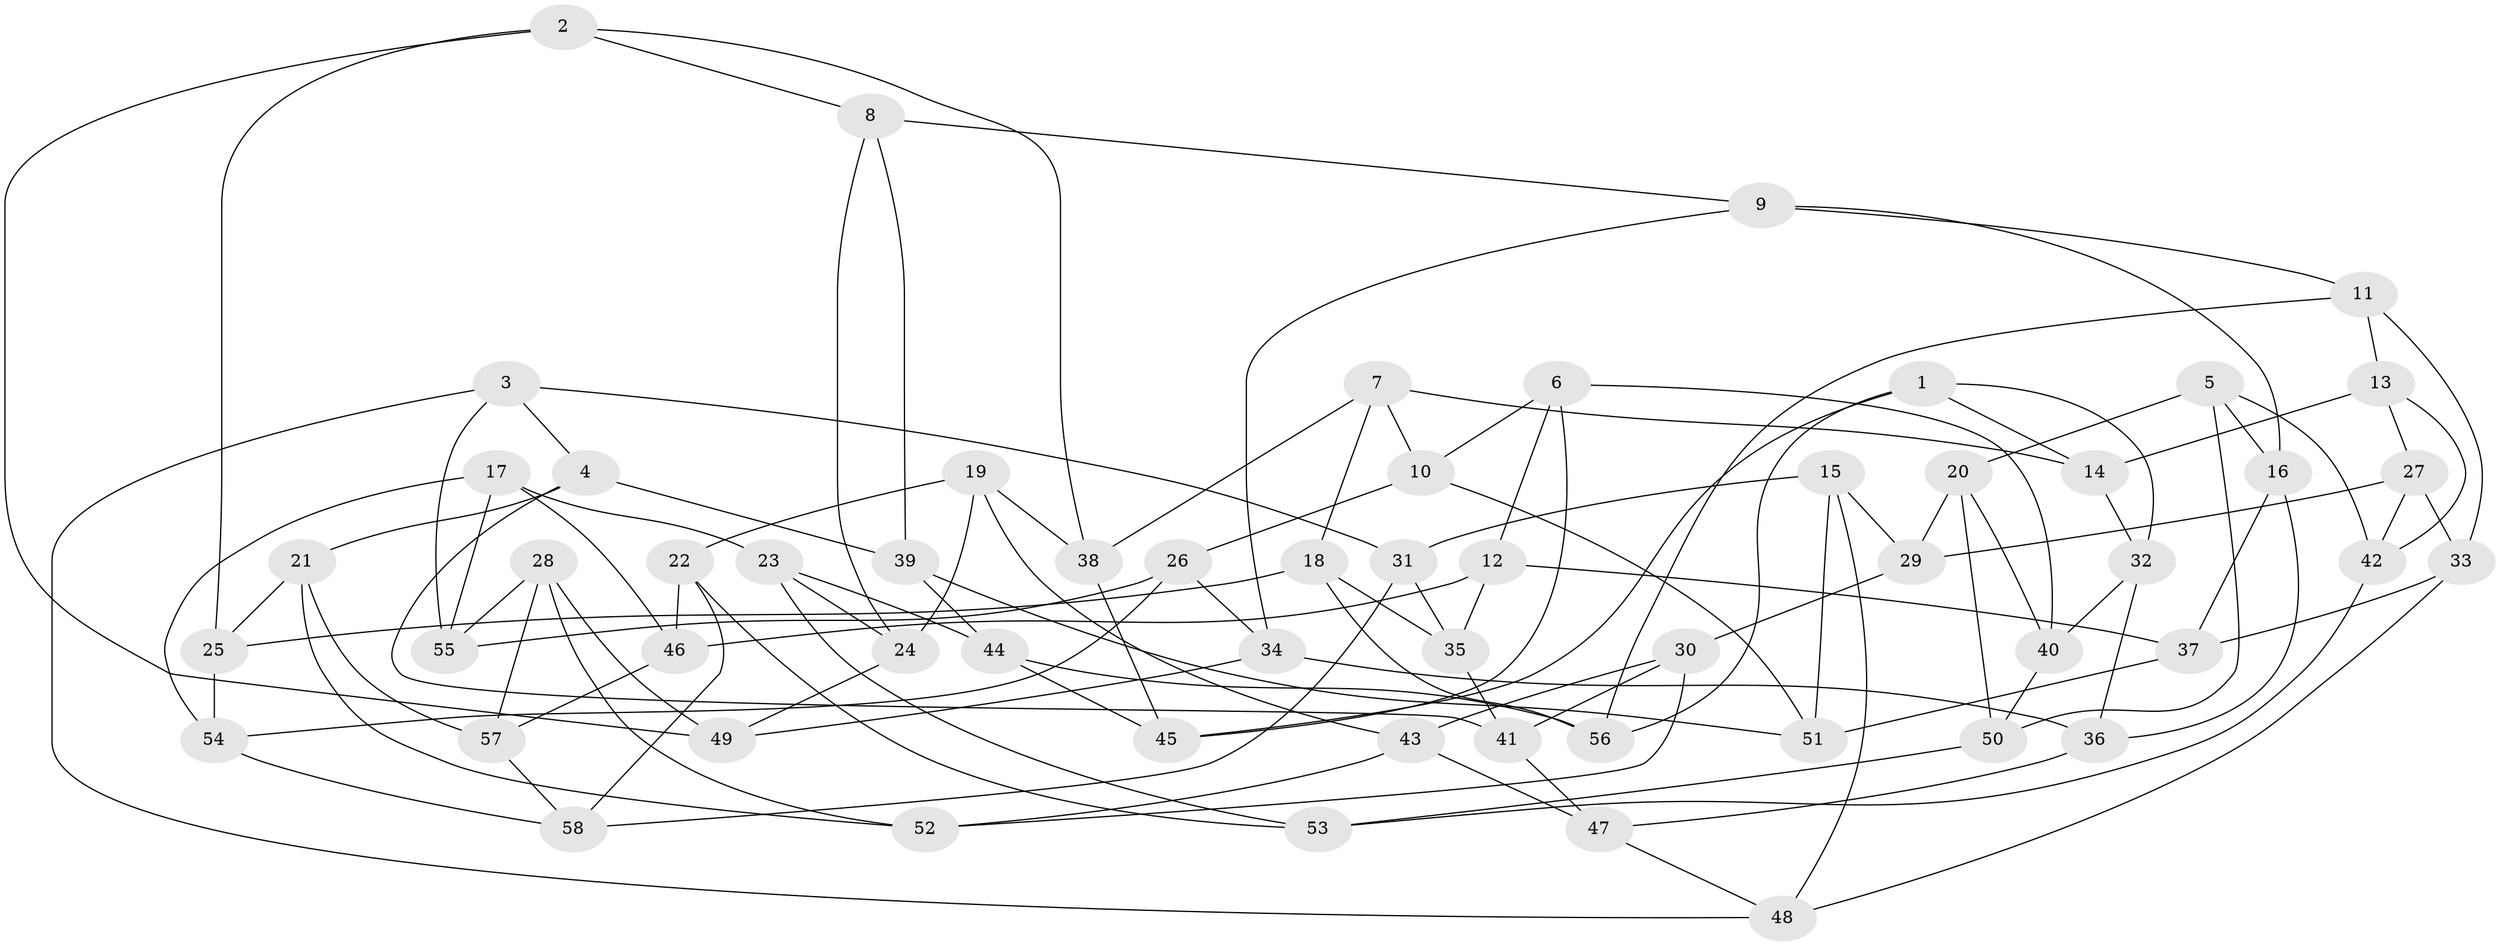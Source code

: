 // coarse degree distribution, {5: 0.17142857142857143, 6: 0.42857142857142855, 4: 0.4}
// Generated by graph-tools (version 1.1) at 2025/52/02/27/25 19:52:33]
// undirected, 58 vertices, 116 edges
graph export_dot {
graph [start="1"]
  node [color=gray90,style=filled];
  1;
  2;
  3;
  4;
  5;
  6;
  7;
  8;
  9;
  10;
  11;
  12;
  13;
  14;
  15;
  16;
  17;
  18;
  19;
  20;
  21;
  22;
  23;
  24;
  25;
  26;
  27;
  28;
  29;
  30;
  31;
  32;
  33;
  34;
  35;
  36;
  37;
  38;
  39;
  40;
  41;
  42;
  43;
  44;
  45;
  46;
  47;
  48;
  49;
  50;
  51;
  52;
  53;
  54;
  55;
  56;
  57;
  58;
  1 -- 32;
  1 -- 56;
  1 -- 14;
  1 -- 45;
  2 -- 49;
  2 -- 38;
  2 -- 25;
  2 -- 8;
  3 -- 48;
  3 -- 4;
  3 -- 31;
  3 -- 55;
  4 -- 21;
  4 -- 39;
  4 -- 41;
  5 -- 42;
  5 -- 50;
  5 -- 20;
  5 -- 16;
  6 -- 40;
  6 -- 12;
  6 -- 45;
  6 -- 10;
  7 -- 38;
  7 -- 10;
  7 -- 18;
  7 -- 14;
  8 -- 39;
  8 -- 24;
  8 -- 9;
  9 -- 11;
  9 -- 16;
  9 -- 34;
  10 -- 51;
  10 -- 26;
  11 -- 13;
  11 -- 33;
  11 -- 56;
  12 -- 37;
  12 -- 46;
  12 -- 35;
  13 -- 14;
  13 -- 42;
  13 -- 27;
  14 -- 32;
  15 -- 51;
  15 -- 29;
  15 -- 48;
  15 -- 31;
  16 -- 36;
  16 -- 37;
  17 -- 23;
  17 -- 54;
  17 -- 55;
  17 -- 46;
  18 -- 56;
  18 -- 25;
  18 -- 35;
  19 -- 38;
  19 -- 43;
  19 -- 24;
  19 -- 22;
  20 -- 50;
  20 -- 40;
  20 -- 29;
  21 -- 25;
  21 -- 57;
  21 -- 52;
  22 -- 53;
  22 -- 58;
  22 -- 46;
  23 -- 53;
  23 -- 24;
  23 -- 44;
  24 -- 49;
  25 -- 54;
  26 -- 54;
  26 -- 55;
  26 -- 34;
  27 -- 33;
  27 -- 42;
  27 -- 29;
  28 -- 49;
  28 -- 55;
  28 -- 52;
  28 -- 57;
  29 -- 30;
  30 -- 41;
  30 -- 52;
  30 -- 43;
  31 -- 35;
  31 -- 58;
  32 -- 40;
  32 -- 36;
  33 -- 48;
  33 -- 37;
  34 -- 36;
  34 -- 49;
  35 -- 41;
  36 -- 47;
  37 -- 51;
  38 -- 45;
  39 -- 51;
  39 -- 44;
  40 -- 50;
  41 -- 47;
  42 -- 53;
  43 -- 52;
  43 -- 47;
  44 -- 45;
  44 -- 56;
  46 -- 57;
  47 -- 48;
  50 -- 53;
  54 -- 58;
  57 -- 58;
}
